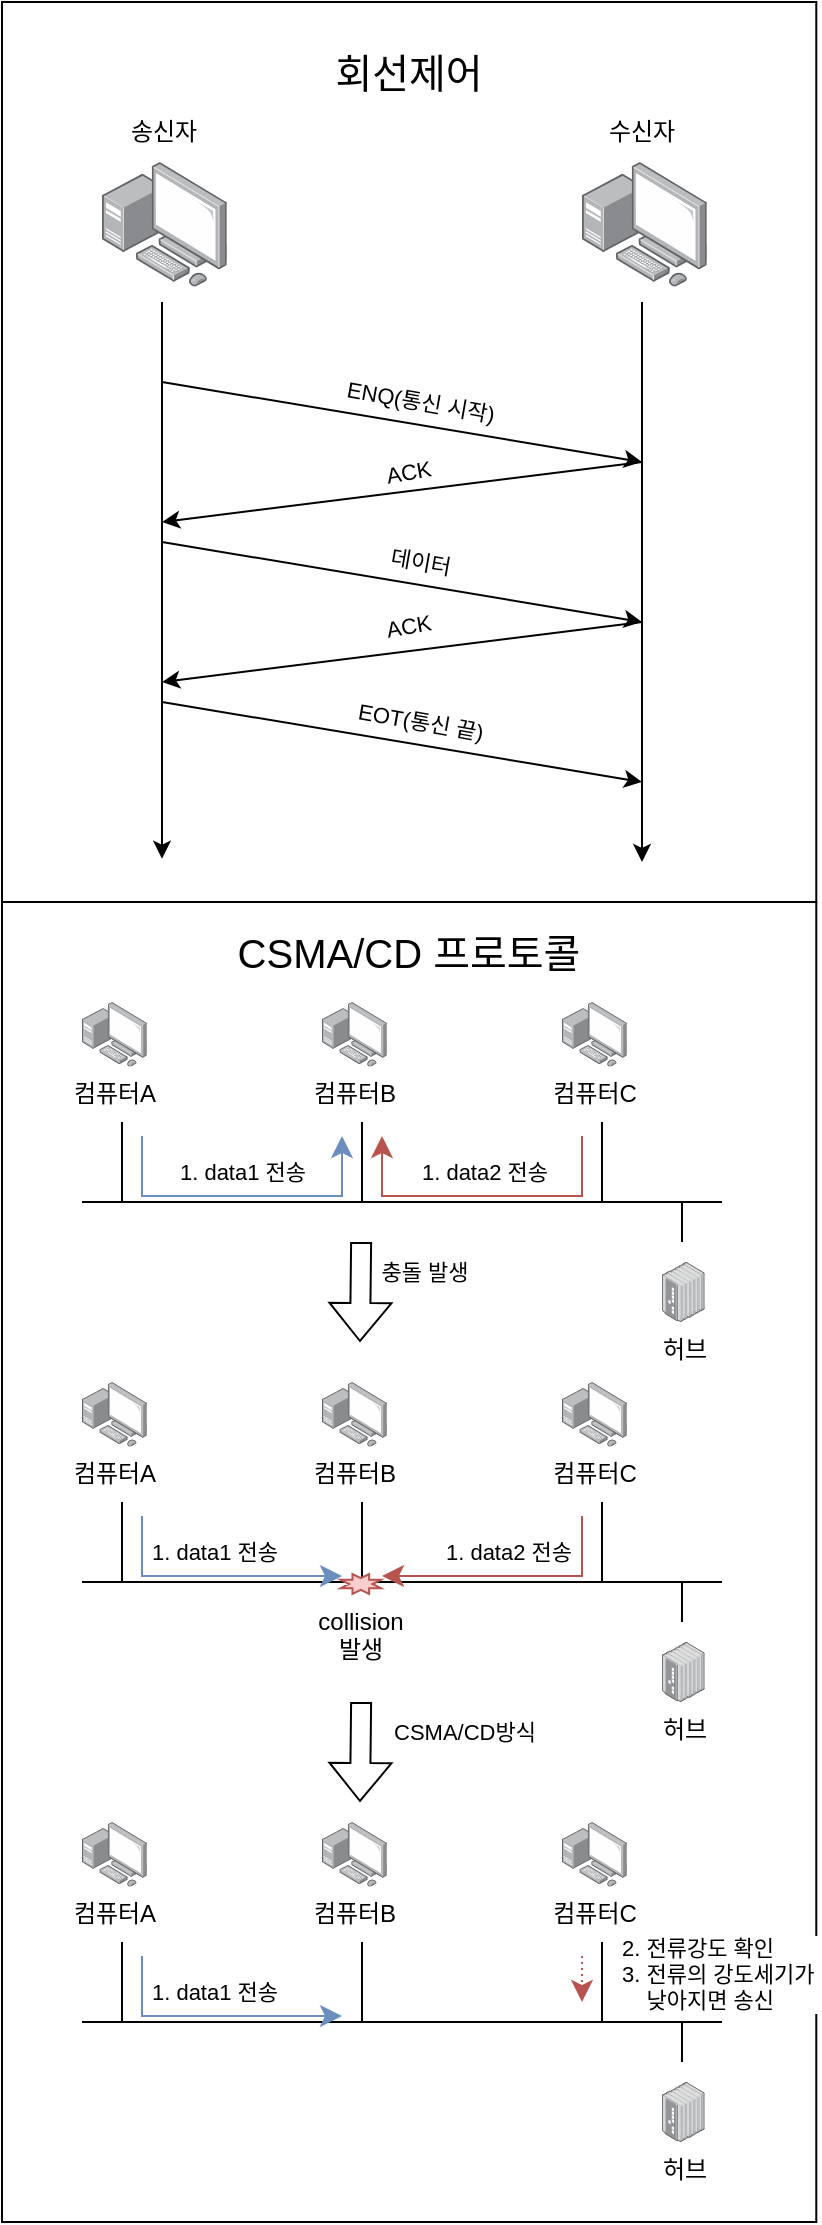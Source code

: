 <mxfile version="24.6.4" type="device">
  <diagram name="페이지-1" id="KsCMl-bCgQmfPF2eeVKp">
    <mxGraphModel dx="1440" dy="1095" grid="1" gridSize="10" guides="1" tooltips="1" connect="1" arrows="1" fold="1" page="1" pageScale="1" pageWidth="827" pageHeight="1169" math="0" shadow="0">
      <root>
        <mxCell id="0" />
        <mxCell id="1" parent="0" />
        <mxCell id="LLuFh1mj-3Ku0f0gM1qA-21" value="" style="rounded=0;whiteSpace=wrap;html=1;" vertex="1" parent="1">
          <mxGeometry y="450" width="407.14" height="660" as="geometry" />
        </mxCell>
        <mxCell id="LLuFh1mj-3Ku0f0gM1qA-18" value="" style="rounded=0;whiteSpace=wrap;html=1;" vertex="1" parent="1">
          <mxGeometry width="407.14" height="450" as="geometry" />
        </mxCell>
        <mxCell id="LLuFh1mj-3Ku0f0gM1qA-1" value="" style="image;points=[];aspect=fixed;html=1;align=center;shadow=0;dashed=0;image=img/lib/allied_telesis/computer_and_terminals/Personal_Computer_with_Server.svg;" vertex="1" parent="1">
          <mxGeometry x="50" y="80" width="62.4" height="62.4" as="geometry" />
        </mxCell>
        <mxCell id="LLuFh1mj-3Ku0f0gM1qA-2" value="" style="image;points=[];aspect=fixed;html=1;align=center;shadow=0;dashed=0;image=img/lib/allied_telesis/computer_and_terminals/Personal_Computer_with_Server.svg;" vertex="1" parent="1">
          <mxGeometry x="290" y="80" width="62.4" height="62.4" as="geometry" />
        </mxCell>
        <mxCell id="LLuFh1mj-3Ku0f0gM1qA-3" value="" style="endArrow=classic;html=1;rounded=0;" edge="1" parent="1">
          <mxGeometry width="50" height="50" relative="1" as="geometry">
            <mxPoint x="80" y="150" as="sourcePoint" />
            <mxPoint x="80" y="428.35" as="targetPoint" />
          </mxGeometry>
        </mxCell>
        <mxCell id="LLuFh1mj-3Ku0f0gM1qA-4" value="" style="endArrow=classic;html=1;rounded=0;exitX=0.481;exitY=0.988;exitDx=0;exitDy=0;exitPerimeter=0;" edge="1" parent="1">
          <mxGeometry width="50" height="50" relative="1" as="geometry">
            <mxPoint x="320.014" y="150.001" as="sourcePoint" />
            <mxPoint x="320" y="430" as="targetPoint" />
          </mxGeometry>
        </mxCell>
        <mxCell id="LLuFh1mj-3Ku0f0gM1qA-6" value="" style="endArrow=classic;html=1;rounded=0;" edge="1" parent="1">
          <mxGeometry width="50" height="50" relative="1" as="geometry">
            <mxPoint x="80" y="190" as="sourcePoint" />
            <mxPoint x="320" y="230" as="targetPoint" />
          </mxGeometry>
        </mxCell>
        <mxCell id="LLuFh1mj-3Ku0f0gM1qA-9" value="ENQ(통신 시작)" style="edgeLabel;html=1;align=center;verticalAlign=middle;resizable=0;points=[];rotation=10;" vertex="1" connectable="0" parent="LLuFh1mj-3Ku0f0gM1qA-6">
          <mxGeometry x="-0.058" y="2" relative="1" as="geometry">
            <mxPoint x="16" y="-7" as="offset" />
          </mxGeometry>
        </mxCell>
        <mxCell id="LLuFh1mj-3Ku0f0gM1qA-7" value="송신자" style="text;html=1;align=center;verticalAlign=middle;whiteSpace=wrap;rounded=0;" vertex="1" parent="1">
          <mxGeometry x="51.2" y="50" width="60" height="30" as="geometry" />
        </mxCell>
        <mxCell id="LLuFh1mj-3Ku0f0gM1qA-8" value="수신자" style="text;html=1;align=center;verticalAlign=middle;whiteSpace=wrap;rounded=0;" vertex="1" parent="1">
          <mxGeometry x="290" y="50" width="60" height="30" as="geometry" />
        </mxCell>
        <mxCell id="LLuFh1mj-3Ku0f0gM1qA-10" value="" style="endArrow=classic;html=1;rounded=0;" edge="1" parent="1">
          <mxGeometry width="50" height="50" relative="1" as="geometry">
            <mxPoint x="80" y="270" as="sourcePoint" />
            <mxPoint x="320" y="310" as="targetPoint" />
          </mxGeometry>
        </mxCell>
        <mxCell id="LLuFh1mj-3Ku0f0gM1qA-11" value="데이터" style="edgeLabel;html=1;align=center;verticalAlign=middle;resizable=0;points=[];rotation=10;" vertex="1" connectable="0" parent="LLuFh1mj-3Ku0f0gM1qA-10">
          <mxGeometry x="-0.058" y="2" relative="1" as="geometry">
            <mxPoint x="16" y="-7" as="offset" />
          </mxGeometry>
        </mxCell>
        <mxCell id="LLuFh1mj-3Ku0f0gM1qA-12" value="" style="endArrow=classic;html=1;rounded=0;" edge="1" parent="1">
          <mxGeometry width="50" height="50" relative="1" as="geometry">
            <mxPoint x="80" y="350" as="sourcePoint" />
            <mxPoint x="320" y="390" as="targetPoint" />
          </mxGeometry>
        </mxCell>
        <mxCell id="LLuFh1mj-3Ku0f0gM1qA-13" value="EOT(통신 끝)" style="edgeLabel;html=1;align=center;verticalAlign=middle;resizable=0;points=[];rotation=10;" vertex="1" connectable="0" parent="LLuFh1mj-3Ku0f0gM1qA-12">
          <mxGeometry x="-0.058" y="2" relative="1" as="geometry">
            <mxPoint x="16" y="-7" as="offset" />
          </mxGeometry>
        </mxCell>
        <mxCell id="LLuFh1mj-3Ku0f0gM1qA-14" value="" style="endArrow=classic;html=1;rounded=0;" edge="1" parent="1">
          <mxGeometry width="50" height="50" relative="1" as="geometry">
            <mxPoint x="320" y="230" as="sourcePoint" />
            <mxPoint x="80" y="260" as="targetPoint" />
          </mxGeometry>
        </mxCell>
        <mxCell id="LLuFh1mj-3Ku0f0gM1qA-15" value="ACK" style="edgeLabel;html=1;align=center;verticalAlign=middle;resizable=0;points=[];rotation=-10;" vertex="1" connectable="0" parent="LLuFh1mj-3Ku0f0gM1qA-14">
          <mxGeometry x="-0.058" y="2" relative="1" as="geometry">
            <mxPoint x="-4" y="-11" as="offset" />
          </mxGeometry>
        </mxCell>
        <mxCell id="LLuFh1mj-3Ku0f0gM1qA-16" value="" style="endArrow=classic;html=1;rounded=0;" edge="1" parent="1">
          <mxGeometry width="50" height="50" relative="1" as="geometry">
            <mxPoint x="320" y="310" as="sourcePoint" />
            <mxPoint x="80" y="340" as="targetPoint" />
          </mxGeometry>
        </mxCell>
        <mxCell id="LLuFh1mj-3Ku0f0gM1qA-17" value="ACK" style="edgeLabel;html=1;align=center;verticalAlign=middle;resizable=0;points=[];rotation=-10;" vertex="1" connectable="0" parent="LLuFh1mj-3Ku0f0gM1qA-16">
          <mxGeometry x="-0.058" y="2" relative="1" as="geometry">
            <mxPoint x="-4" y="-14" as="offset" />
          </mxGeometry>
        </mxCell>
        <mxCell id="LLuFh1mj-3Ku0f0gM1qA-19" value="회선제어" style="text;html=1;align=center;verticalAlign=middle;whiteSpace=wrap;rounded=0;fontSize=20;" vertex="1" parent="1">
          <mxGeometry x="157.14" y="20" width="92.86" height="30" as="geometry" />
        </mxCell>
        <mxCell id="LLuFh1mj-3Ku0f0gM1qA-20" value="컴퓨터A" style="image;points=[];aspect=fixed;html=1;align=center;shadow=0;dashed=0;image=img/lib/allied_telesis/computer_and_terminals/Personal_Computer_with_Server.svg;" vertex="1" parent="1">
          <mxGeometry x="40" y="500" width="32.4" height="32.4" as="geometry" />
        </mxCell>
        <mxCell id="LLuFh1mj-3Ku0f0gM1qA-22" value="컴퓨터B" style="image;points=[];aspect=fixed;html=1;align=center;shadow=0;dashed=0;image=img/lib/allied_telesis/computer_and_terminals/Personal_Computer_with_Server.svg;" vertex="1" parent="1">
          <mxGeometry x="160" y="500" width="32.4" height="32.4" as="geometry" />
        </mxCell>
        <mxCell id="LLuFh1mj-3Ku0f0gM1qA-23" value="컴퓨터C" style="image;points=[];aspect=fixed;html=1;align=center;shadow=0;dashed=0;image=img/lib/allied_telesis/computer_and_terminals/Personal_Computer_with_Server.svg;" vertex="1" parent="1">
          <mxGeometry x="280" y="500" width="32.4" height="32.4" as="geometry" />
        </mxCell>
        <mxCell id="LLuFh1mj-3Ku0f0gM1qA-24" value="허브" style="image;points=[];aspect=fixed;html=1;align=center;shadow=0;dashed=0;image=img/lib/allied_telesis/switch/Industrial_Ethernet_IE200.svg;" vertex="1" parent="1">
          <mxGeometry x="330" y="630" width="21.38" height="30" as="geometry" />
        </mxCell>
        <mxCell id="LLuFh1mj-3Ku0f0gM1qA-26" value="" style="endArrow=none;html=1;rounded=0;" edge="1" parent="1">
          <mxGeometry width="50" height="50" relative="1" as="geometry">
            <mxPoint x="40" y="600" as="sourcePoint" />
            <mxPoint x="360" y="600" as="targetPoint" />
          </mxGeometry>
        </mxCell>
        <mxCell id="LLuFh1mj-3Ku0f0gM1qA-27" value="" style="endArrow=none;html=1;rounded=0;" edge="1" parent="1">
          <mxGeometry width="50" height="50" relative="1" as="geometry">
            <mxPoint x="60" y="600" as="sourcePoint" />
            <mxPoint x="60" y="560" as="targetPoint" />
          </mxGeometry>
        </mxCell>
        <mxCell id="LLuFh1mj-3Ku0f0gM1qA-28" value="" style="endArrow=none;html=1;rounded=0;" edge="1" parent="1">
          <mxGeometry width="50" height="50" relative="1" as="geometry">
            <mxPoint x="180" y="600" as="sourcePoint" />
            <mxPoint x="180" y="560" as="targetPoint" />
          </mxGeometry>
        </mxCell>
        <mxCell id="LLuFh1mj-3Ku0f0gM1qA-31" value="" style="endArrow=none;html=1;rounded=0;" edge="1" parent="1">
          <mxGeometry width="50" height="50" relative="1" as="geometry">
            <mxPoint x="300" y="600" as="sourcePoint" />
            <mxPoint x="300" y="560" as="targetPoint" />
          </mxGeometry>
        </mxCell>
        <mxCell id="LLuFh1mj-3Ku0f0gM1qA-32" value="" style="endArrow=none;html=1;rounded=0;" edge="1" parent="1">
          <mxGeometry width="50" height="50" relative="1" as="geometry">
            <mxPoint x="340" y="620" as="sourcePoint" />
            <mxPoint x="340" y="600" as="targetPoint" />
          </mxGeometry>
        </mxCell>
        <mxCell id="LLuFh1mj-3Ku0f0gM1qA-33" value="" style="edgeStyle=elbowEdgeStyle;elbow=vertical;endArrow=classic;html=1;curved=0;rounded=0;endSize=8;startSize=8;fillColor=#dae8fc;strokeColor=#6c8ebf;" edge="1" parent="1">
          <mxGeometry width="50" height="50" relative="1" as="geometry">
            <mxPoint x="70" y="567" as="sourcePoint" />
            <mxPoint x="170" y="567" as="targetPoint" />
            <Array as="points">
              <mxPoint x="120" y="597" />
            </Array>
          </mxGeometry>
        </mxCell>
        <mxCell id="LLuFh1mj-3Ku0f0gM1qA-35" value="1. data1 전송" style="edgeLabel;html=1;align=center;verticalAlign=middle;resizable=0;points=[];" vertex="1" connectable="0" parent="LLuFh1mj-3Ku0f0gM1qA-33">
          <mxGeometry x="-0.062" y="1" relative="1" as="geometry">
            <mxPoint x="5" y="-11" as="offset" />
          </mxGeometry>
        </mxCell>
        <mxCell id="LLuFh1mj-3Ku0f0gM1qA-34" value="" style="edgeStyle=elbowEdgeStyle;elbow=vertical;endArrow=classic;html=1;curved=0;rounded=0;endSize=8;startSize=8;fillColor=#f8cecc;strokeColor=#b85450;" edge="1" parent="1">
          <mxGeometry width="50" height="50" relative="1" as="geometry">
            <mxPoint x="290" y="567" as="sourcePoint" />
            <mxPoint x="190" y="567" as="targetPoint" />
            <Array as="points">
              <mxPoint x="240" y="597" />
            </Array>
          </mxGeometry>
        </mxCell>
        <mxCell id="LLuFh1mj-3Ku0f0gM1qA-36" value="1. data2 전송" style="edgeLabel;html=1;align=center;verticalAlign=middle;resizable=0;points=[];" vertex="1" connectable="0" parent="LLuFh1mj-3Ku0f0gM1qA-34">
          <mxGeometry x="-0.167" relative="1" as="geometry">
            <mxPoint x="-13" y="-12" as="offset" />
          </mxGeometry>
        </mxCell>
        <mxCell id="LLuFh1mj-3Ku0f0gM1qA-37" value="컴퓨터A" style="image;points=[];aspect=fixed;html=1;align=center;shadow=0;dashed=0;image=img/lib/allied_telesis/computer_and_terminals/Personal_Computer_with_Server.svg;" vertex="1" parent="1">
          <mxGeometry x="40" y="690" width="32.4" height="32.4" as="geometry" />
        </mxCell>
        <mxCell id="LLuFh1mj-3Ku0f0gM1qA-38" value="컴퓨터B" style="image;points=[];aspect=fixed;html=1;align=center;shadow=0;dashed=0;image=img/lib/allied_telesis/computer_and_terminals/Personal_Computer_with_Server.svg;" vertex="1" parent="1">
          <mxGeometry x="160" y="690" width="32.4" height="32.4" as="geometry" />
        </mxCell>
        <mxCell id="LLuFh1mj-3Ku0f0gM1qA-39" value="컴퓨터C" style="image;points=[];aspect=fixed;html=1;align=center;shadow=0;dashed=0;image=img/lib/allied_telesis/computer_and_terminals/Personal_Computer_with_Server.svg;" vertex="1" parent="1">
          <mxGeometry x="280" y="690" width="32.4" height="32.4" as="geometry" />
        </mxCell>
        <mxCell id="LLuFh1mj-3Ku0f0gM1qA-40" value="허브" style="image;points=[];aspect=fixed;html=1;align=center;shadow=0;dashed=0;image=img/lib/allied_telesis/switch/Industrial_Ethernet_IE200.svg;" vertex="1" parent="1">
          <mxGeometry x="330" y="820" width="21.38" height="30" as="geometry" />
        </mxCell>
        <mxCell id="LLuFh1mj-3Ku0f0gM1qA-41" value="" style="endArrow=none;html=1;rounded=0;" edge="1" parent="1">
          <mxGeometry width="50" height="50" relative="1" as="geometry">
            <mxPoint x="40" y="790" as="sourcePoint" />
            <mxPoint x="360" y="790" as="targetPoint" />
          </mxGeometry>
        </mxCell>
        <mxCell id="LLuFh1mj-3Ku0f0gM1qA-42" value="" style="endArrow=none;html=1;rounded=0;" edge="1" parent="1">
          <mxGeometry width="50" height="50" relative="1" as="geometry">
            <mxPoint x="60" y="790" as="sourcePoint" />
            <mxPoint x="60" y="750" as="targetPoint" />
          </mxGeometry>
        </mxCell>
        <mxCell id="LLuFh1mj-3Ku0f0gM1qA-43" value="" style="endArrow=none;html=1;rounded=0;" edge="1" parent="1">
          <mxGeometry width="50" height="50" relative="1" as="geometry">
            <mxPoint x="180" y="790" as="sourcePoint" />
            <mxPoint x="180" y="750" as="targetPoint" />
          </mxGeometry>
        </mxCell>
        <mxCell id="LLuFh1mj-3Ku0f0gM1qA-44" value="" style="endArrow=none;html=1;rounded=0;" edge="1" parent="1">
          <mxGeometry width="50" height="50" relative="1" as="geometry">
            <mxPoint x="300" y="790" as="sourcePoint" />
            <mxPoint x="300" y="750" as="targetPoint" />
          </mxGeometry>
        </mxCell>
        <mxCell id="LLuFh1mj-3Ku0f0gM1qA-45" value="" style="endArrow=none;html=1;rounded=0;" edge="1" parent="1">
          <mxGeometry width="50" height="50" relative="1" as="geometry">
            <mxPoint x="340" y="810" as="sourcePoint" />
            <mxPoint x="340" y="790" as="targetPoint" />
          </mxGeometry>
        </mxCell>
        <mxCell id="LLuFh1mj-3Ku0f0gM1qA-46" value="" style="edgeStyle=elbowEdgeStyle;elbow=vertical;endArrow=classic;html=1;curved=0;rounded=0;endSize=8;startSize=8;fillColor=#dae8fc;strokeColor=#6c8ebf;" edge="1" parent="1">
          <mxGeometry width="50" height="50" relative="1" as="geometry">
            <mxPoint x="70" y="757" as="sourcePoint" />
            <mxPoint x="170" y="787" as="targetPoint" />
            <Array as="points">
              <mxPoint x="120" y="787" />
            </Array>
          </mxGeometry>
        </mxCell>
        <mxCell id="LLuFh1mj-3Ku0f0gM1qA-47" value="1. data1 전송" style="edgeLabel;html=1;align=center;verticalAlign=middle;resizable=0;points=[];" vertex="1" connectable="0" parent="LLuFh1mj-3Ku0f0gM1qA-46">
          <mxGeometry x="-0.062" y="1" relative="1" as="geometry">
            <mxPoint x="5" y="-11" as="offset" />
          </mxGeometry>
        </mxCell>
        <mxCell id="LLuFh1mj-3Ku0f0gM1qA-48" value="" style="edgeStyle=elbowEdgeStyle;elbow=vertical;endArrow=classic;html=1;curved=0;rounded=0;endSize=8;startSize=8;fillColor=#f8cecc;strokeColor=#b85450;" edge="1" parent="1">
          <mxGeometry width="50" height="50" relative="1" as="geometry">
            <mxPoint x="290" y="757" as="sourcePoint" />
            <mxPoint x="190" y="787" as="targetPoint" />
            <Array as="points">
              <mxPoint x="240" y="787" />
            </Array>
          </mxGeometry>
        </mxCell>
        <mxCell id="LLuFh1mj-3Ku0f0gM1qA-49" value="1. data2 전송" style="edgeLabel;html=1;align=center;verticalAlign=middle;resizable=0;points=[];" vertex="1" connectable="0" parent="LLuFh1mj-3Ku0f0gM1qA-48">
          <mxGeometry x="-0.167" relative="1" as="geometry">
            <mxPoint x="-13" y="-12" as="offset" />
          </mxGeometry>
        </mxCell>
        <mxCell id="LLuFh1mj-3Ku0f0gM1qA-50" value="collision&lt;div&gt;발생&lt;/div&gt;" style="verticalLabelPosition=bottom;verticalAlign=top;html=1;shape=mxgraph.basic.8_point_star;fillColor=#f8cecc;strokeColor=#b85450;" vertex="1" parent="1">
          <mxGeometry x="169.4" y="786" width="20" height="10" as="geometry" />
        </mxCell>
        <mxCell id="LLuFh1mj-3Ku0f0gM1qA-52" value="" style="shape=flexArrow;endArrow=classic;html=1;rounded=0;" edge="1" parent="1">
          <mxGeometry width="50" height="50" relative="1" as="geometry">
            <mxPoint x="179.56" y="620" as="sourcePoint" />
            <mxPoint x="179" y="670" as="targetPoint" />
          </mxGeometry>
        </mxCell>
        <mxCell id="LLuFh1mj-3Ku0f0gM1qA-67" value="충돌 발생" style="edgeLabel;html=1;align=center;verticalAlign=middle;resizable=0;points=[];" vertex="1" connectable="0" parent="LLuFh1mj-3Ku0f0gM1qA-52">
          <mxGeometry x="-0.42" relative="1" as="geometry">
            <mxPoint x="31" as="offset" />
          </mxGeometry>
        </mxCell>
        <mxCell id="LLuFh1mj-3Ku0f0gM1qA-53" value="컴퓨터A" style="image;points=[];aspect=fixed;html=1;align=center;shadow=0;dashed=0;image=img/lib/allied_telesis/computer_and_terminals/Personal_Computer_with_Server.svg;" vertex="1" parent="1">
          <mxGeometry x="40" y="910" width="32.4" height="32.4" as="geometry" />
        </mxCell>
        <mxCell id="LLuFh1mj-3Ku0f0gM1qA-54" value="컴퓨터B" style="image;points=[];aspect=fixed;html=1;align=center;shadow=0;dashed=0;image=img/lib/allied_telesis/computer_and_terminals/Personal_Computer_with_Server.svg;" vertex="1" parent="1">
          <mxGeometry x="160" y="910" width="32.4" height="32.4" as="geometry" />
        </mxCell>
        <mxCell id="LLuFh1mj-3Ku0f0gM1qA-55" value="컴퓨터C" style="image;points=[];aspect=fixed;html=1;align=center;shadow=0;dashed=0;image=img/lib/allied_telesis/computer_and_terminals/Personal_Computer_with_Server.svg;" vertex="1" parent="1">
          <mxGeometry x="280" y="910" width="32.4" height="32.4" as="geometry" />
        </mxCell>
        <mxCell id="LLuFh1mj-3Ku0f0gM1qA-56" value="허브" style="image;points=[];aspect=fixed;html=1;align=center;shadow=0;dashed=0;image=img/lib/allied_telesis/switch/Industrial_Ethernet_IE200.svg;" vertex="1" parent="1">
          <mxGeometry x="330" y="1040" width="21.38" height="30" as="geometry" />
        </mxCell>
        <mxCell id="LLuFh1mj-3Ku0f0gM1qA-57" value="" style="endArrow=none;html=1;rounded=0;" edge="1" parent="1">
          <mxGeometry width="50" height="50" relative="1" as="geometry">
            <mxPoint x="40" y="1010" as="sourcePoint" />
            <mxPoint x="360" y="1010" as="targetPoint" />
          </mxGeometry>
        </mxCell>
        <mxCell id="LLuFh1mj-3Ku0f0gM1qA-58" value="" style="endArrow=none;html=1;rounded=0;" edge="1" parent="1">
          <mxGeometry width="50" height="50" relative="1" as="geometry">
            <mxPoint x="60" y="1010" as="sourcePoint" />
            <mxPoint x="60" y="970" as="targetPoint" />
          </mxGeometry>
        </mxCell>
        <mxCell id="LLuFh1mj-3Ku0f0gM1qA-59" value="" style="endArrow=none;html=1;rounded=0;" edge="1" parent="1">
          <mxGeometry width="50" height="50" relative="1" as="geometry">
            <mxPoint x="180" y="1010" as="sourcePoint" />
            <mxPoint x="180" y="970" as="targetPoint" />
          </mxGeometry>
        </mxCell>
        <mxCell id="LLuFh1mj-3Ku0f0gM1qA-60" value="" style="endArrow=none;html=1;rounded=0;" edge="1" parent="1">
          <mxGeometry width="50" height="50" relative="1" as="geometry">
            <mxPoint x="300" y="1010" as="sourcePoint" />
            <mxPoint x="300" y="970" as="targetPoint" />
          </mxGeometry>
        </mxCell>
        <mxCell id="LLuFh1mj-3Ku0f0gM1qA-61" value="" style="endArrow=none;html=1;rounded=0;" edge="1" parent="1">
          <mxGeometry width="50" height="50" relative="1" as="geometry">
            <mxPoint x="340" y="1030" as="sourcePoint" />
            <mxPoint x="340" y="1010" as="targetPoint" />
          </mxGeometry>
        </mxCell>
        <mxCell id="LLuFh1mj-3Ku0f0gM1qA-62" value="" style="edgeStyle=elbowEdgeStyle;elbow=vertical;endArrow=classic;html=1;curved=0;rounded=0;endSize=8;startSize=8;fillColor=#dae8fc;strokeColor=#6c8ebf;" edge="1" parent="1">
          <mxGeometry width="50" height="50" relative="1" as="geometry">
            <mxPoint x="70" y="977" as="sourcePoint" />
            <mxPoint x="170" y="1007" as="targetPoint" />
            <Array as="points">
              <mxPoint x="120" y="1007" />
            </Array>
          </mxGeometry>
        </mxCell>
        <mxCell id="LLuFh1mj-3Ku0f0gM1qA-63" value="1. data1 전송" style="edgeLabel;html=1;align=center;verticalAlign=middle;resizable=0;points=[];" vertex="1" connectable="0" parent="LLuFh1mj-3Ku0f0gM1qA-62">
          <mxGeometry x="-0.062" y="1" relative="1" as="geometry">
            <mxPoint x="5" y="-11" as="offset" />
          </mxGeometry>
        </mxCell>
        <mxCell id="LLuFh1mj-3Ku0f0gM1qA-64" value="" style="edgeStyle=elbowEdgeStyle;elbow=vertical;endArrow=classic;html=1;curved=0;rounded=0;endSize=8;startSize=8;fillColor=#f8cecc;strokeColor=#b85450;dashed=1;dashPattern=1 2;" edge="1" parent="1">
          <mxGeometry width="50" height="50" relative="1" as="geometry">
            <mxPoint x="290" y="977" as="sourcePoint" />
            <mxPoint x="290" y="1000" as="targetPoint" />
            <Array as="points" />
          </mxGeometry>
        </mxCell>
        <mxCell id="LLuFh1mj-3Ku0f0gM1qA-65" value="2. 전류강도 확인&lt;div&gt;3. 전류의 강도세기가&amp;nbsp;&lt;/div&gt;&lt;div&gt;&amp;nbsp; &amp;nbsp; 낮아지면 송신&lt;/div&gt;" style="edgeLabel;html=1;align=left;verticalAlign=middle;resizable=0;points=[];" vertex="1" connectable="0" parent="LLuFh1mj-3Ku0f0gM1qA-64">
          <mxGeometry x="-0.167" relative="1" as="geometry">
            <mxPoint x="18" y="-1" as="offset" />
          </mxGeometry>
        </mxCell>
        <mxCell id="LLuFh1mj-3Ku0f0gM1qA-68" value="" style="shape=flexArrow;endArrow=classic;html=1;rounded=0;" edge="1" parent="1">
          <mxGeometry width="50" height="50" relative="1" as="geometry">
            <mxPoint x="179.56" y="850" as="sourcePoint" />
            <mxPoint x="179" y="900" as="targetPoint" />
          </mxGeometry>
        </mxCell>
        <mxCell id="LLuFh1mj-3Ku0f0gM1qA-69" value="CSMA/CD방식" style="edgeLabel;html=1;align=center;verticalAlign=middle;resizable=0;points=[];" vertex="1" connectable="0" parent="LLuFh1mj-3Ku0f0gM1qA-68">
          <mxGeometry x="-0.42" relative="1" as="geometry">
            <mxPoint x="51" as="offset" />
          </mxGeometry>
        </mxCell>
        <mxCell id="LLuFh1mj-3Ku0f0gM1qA-70" value="CSMA/CD 프로토콜" style="text;html=1;align=center;verticalAlign=middle;whiteSpace=wrap;rounded=0;fontSize=20;" vertex="1" parent="1">
          <mxGeometry x="107.14" y="460" width="192.86" height="30" as="geometry" />
        </mxCell>
      </root>
    </mxGraphModel>
  </diagram>
</mxfile>
